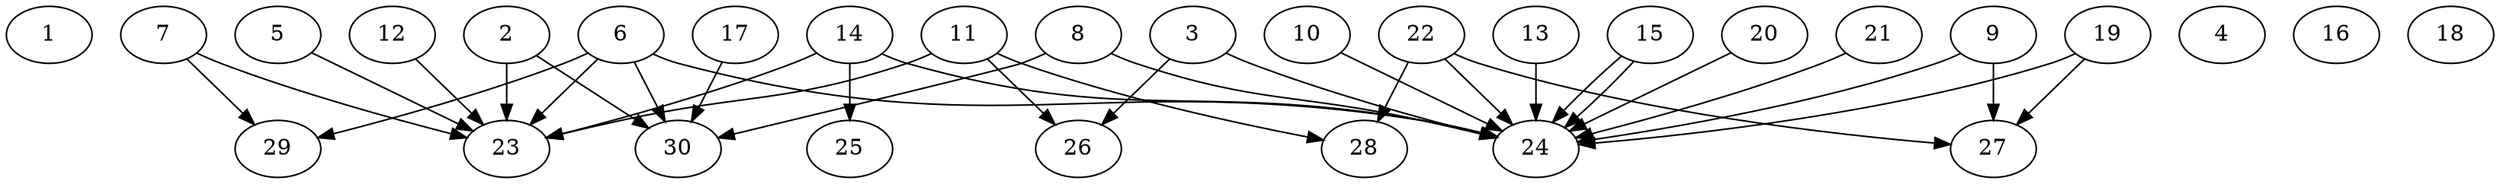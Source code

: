 // DAG automatically generated by daggen at Thu Oct  3 14:04:17 2019
// ./daggen --dot -n 30 --ccr 0.3 --fat 0.9 --regular 0.9 --density 0.6 --mindata 5242880 --maxdata 52428800 
digraph G {
  1 [size="91555840", alpha="0.16", expect_size="27466752"] 
  2 [size="80380587", alpha="0.04", expect_size="24114176"] 
  2 -> 23 [size ="24114176"]
  2 -> 30 [size ="24114176"]
  3 [size="25050453", alpha="0.16", expect_size="7515136"] 
  3 -> 24 [size ="7515136"]
  3 -> 26 [size ="7515136"]
  4 [size="107168427", alpha="0.15", expect_size="32150528"] 
  5 [size="59306667", alpha="0.04", expect_size="17792000"] 
  5 -> 23 [size ="17792000"]
  6 [size="128682667", alpha="0.05", expect_size="38604800"] 
  6 -> 23 [size ="38604800"]
  6 -> 24 [size ="38604800"]
  6 -> 29 [size ="38604800"]
  6 -> 30 [size ="38604800"]
  7 [size="146394453", alpha="0.05", expect_size="43918336"] 
  7 -> 23 [size ="43918336"]
  7 -> 29 [size ="43918336"]
  8 [size="43724800", alpha="0.07", expect_size="13117440"] 
  8 -> 24 [size ="13117440"]
  8 -> 30 [size ="13117440"]
  9 [size="100567040", alpha="0.11", expect_size="30170112"] 
  9 -> 24 [size ="30170112"]
  9 -> 27 [size ="30170112"]
  10 [size="128310613", alpha="0.06", expect_size="38493184"] 
  10 -> 24 [size ="38493184"]
  11 [size="118074027", alpha="0.10", expect_size="35422208"] 
  11 -> 23 [size ="35422208"]
  11 -> 26 [size ="35422208"]
  11 -> 28 [size ="35422208"]
  12 [size="88852480", alpha="0.14", expect_size="26655744"] 
  12 -> 23 [size ="26655744"]
  13 [size="119070720", alpha="0.08", expect_size="35721216"] 
  13 -> 24 [size ="35721216"]
  14 [size="84490240", alpha="0.10", expect_size="25347072"] 
  14 -> 23 [size ="25347072"]
  14 -> 24 [size ="25347072"]
  14 -> 25 [size ="25347072"]
  15 [size="48302080", alpha="0.15", expect_size="14490624"] 
  15 -> 24 [size ="14490624"]
  15 -> 24 [size ="14490624"]
  16 [size="78574933", alpha="0.07", expect_size="23572480"] 
  17 [size="117664427", alpha="0.15", expect_size="35299328"] 
  17 -> 30 [size ="35299328"]
  18 [size="158027093", alpha="0.13", expect_size="47408128"] 
  19 [size="52657493", alpha="0.05", expect_size="15797248"] 
  19 -> 24 [size ="15797248"]
  19 -> 27 [size ="15797248"]
  20 [size="138489173", alpha="0.14", expect_size="41546752"] 
  20 -> 24 [size ="41546752"]
  21 [size="27562667", alpha="0.13", expect_size="8268800"] 
  21 -> 24 [size ="8268800"]
  22 [size="103065600", alpha="0.19", expect_size="30919680"] 
  22 -> 24 [size ="30919680"]
  22 -> 27 [size ="30919680"]
  22 -> 28 [size ="30919680"]
  23 [size="59101867", alpha="0.06", expect_size="17730560"] 
  24 [size="121726293", alpha="0.05", expect_size="36517888"] 
  25 [size="39587840", alpha="0.08", expect_size="11876352"] 
  26 [size="160283307", alpha="0.07", expect_size="48084992"] 
  27 [size="58572800", alpha="0.01", expect_size="17571840"] 
  28 [size="22415360", alpha="0.19", expect_size="6724608"] 
  29 [size="124658347", alpha="0.07", expect_size="37397504"] 
  30 [size="167901867", alpha="0.10", expect_size="50370560"] 
}
